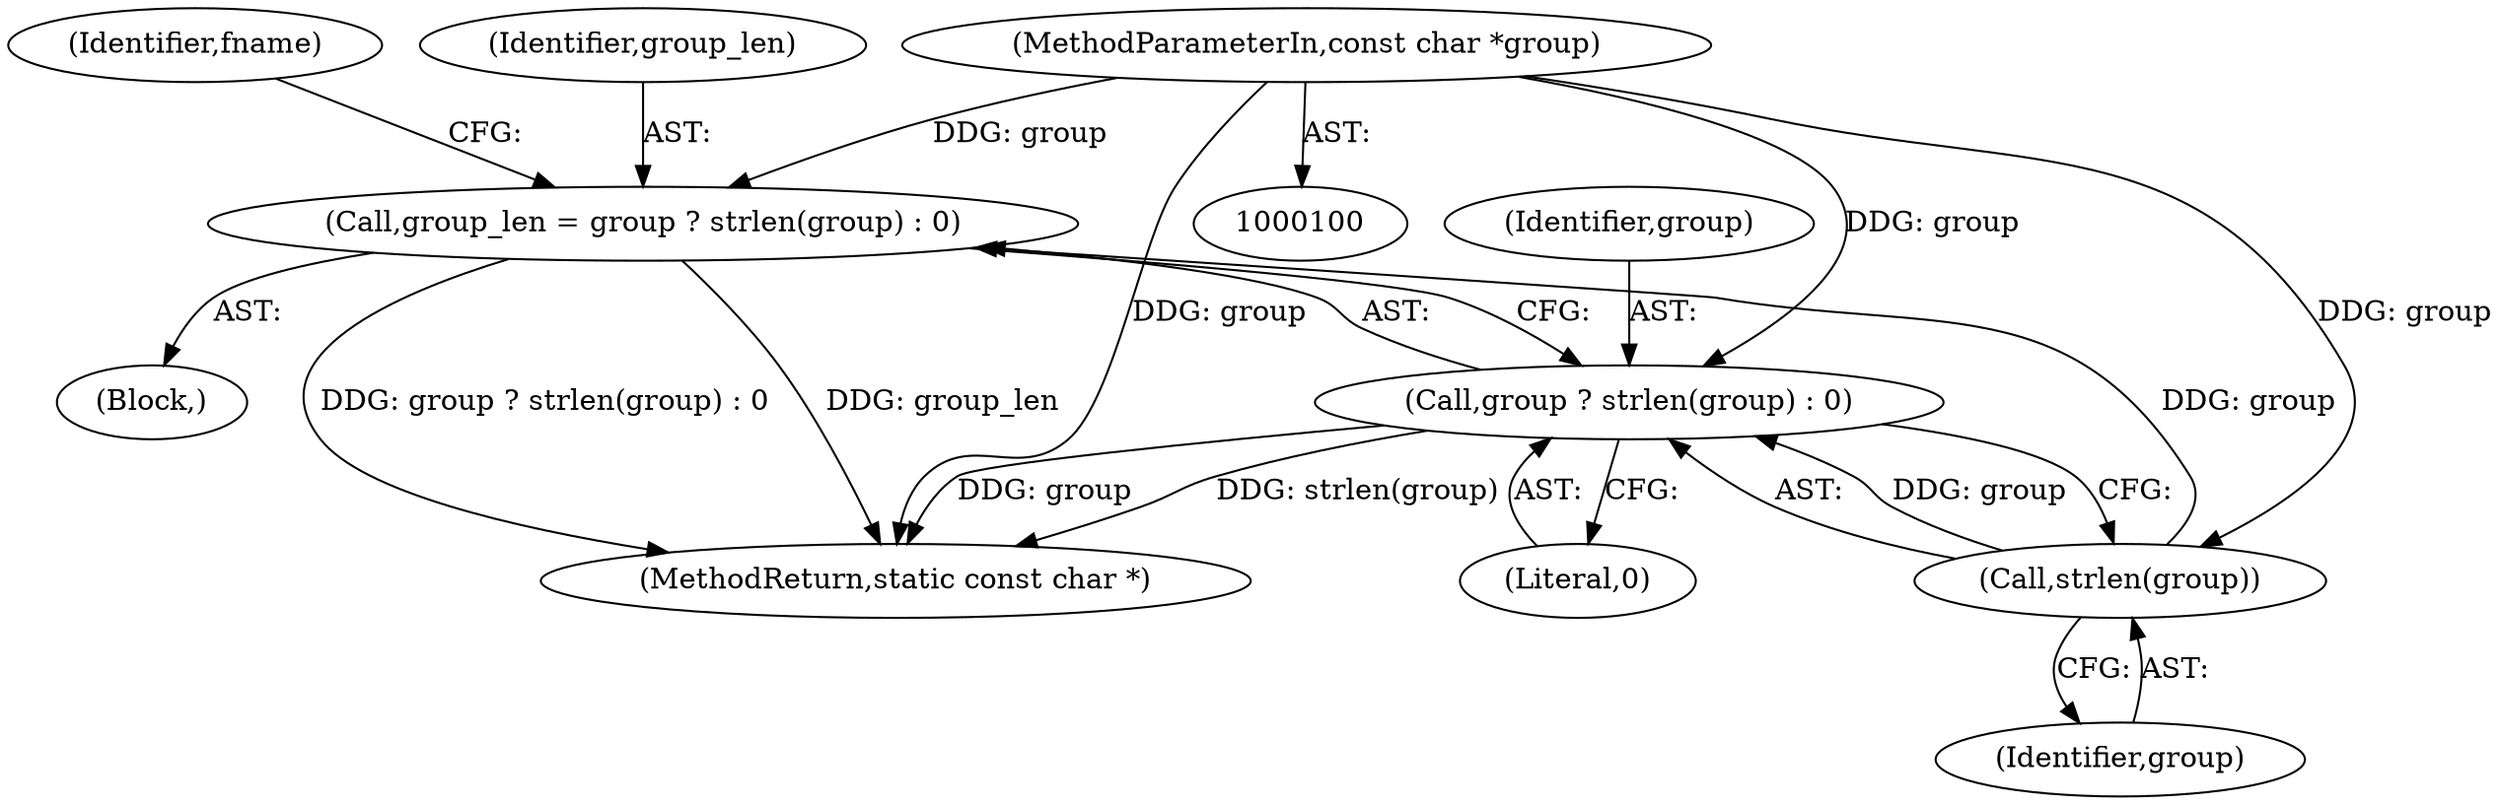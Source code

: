 digraph "0_samba_0dedfbce2c1b851684ba658861fe9d620636c56a@pointer" {
"1000103" [label="(MethodParameterIn,const char *group)"];
"1000126" [label="(Call,group_len = group ? strlen(group) : 0)"];
"1000128" [label="(Call,group ? strlen(group) : 0)"];
"1000130" [label="(Call,strlen(group))"];
"1000137" [label="(Identifier,fname)"];
"1000103" [label="(MethodParameterIn,const char *group)"];
"1000132" [label="(Literal,0)"];
"1000131" [label="(Identifier,group)"];
"1000126" [label="(Call,group_len = group ? strlen(group) : 0)"];
"1000128" [label="(Call,group ? strlen(group) : 0)"];
"1000106" [label="(Block,)"];
"1000129" [label="(Identifier,group)"];
"1000130" [label="(Call,strlen(group))"];
"1000127" [label="(Identifier,group_len)"];
"1000197" [label="(MethodReturn,static const char *)"];
"1000103" -> "1000100"  [label="AST: "];
"1000103" -> "1000197"  [label="DDG: group"];
"1000103" -> "1000126"  [label="DDG: group"];
"1000103" -> "1000128"  [label="DDG: group"];
"1000103" -> "1000130"  [label="DDG: group"];
"1000126" -> "1000106"  [label="AST: "];
"1000126" -> "1000128"  [label="CFG: "];
"1000127" -> "1000126"  [label="AST: "];
"1000128" -> "1000126"  [label="AST: "];
"1000137" -> "1000126"  [label="CFG: "];
"1000126" -> "1000197"  [label="DDG: group_len"];
"1000126" -> "1000197"  [label="DDG: group ? strlen(group) : 0"];
"1000130" -> "1000126"  [label="DDG: group"];
"1000128" -> "1000130"  [label="CFG: "];
"1000128" -> "1000132"  [label="CFG: "];
"1000129" -> "1000128"  [label="AST: "];
"1000130" -> "1000128"  [label="AST: "];
"1000132" -> "1000128"  [label="AST: "];
"1000128" -> "1000197"  [label="DDG: strlen(group)"];
"1000128" -> "1000197"  [label="DDG: group"];
"1000130" -> "1000128"  [label="DDG: group"];
"1000130" -> "1000131"  [label="CFG: "];
"1000131" -> "1000130"  [label="AST: "];
}
